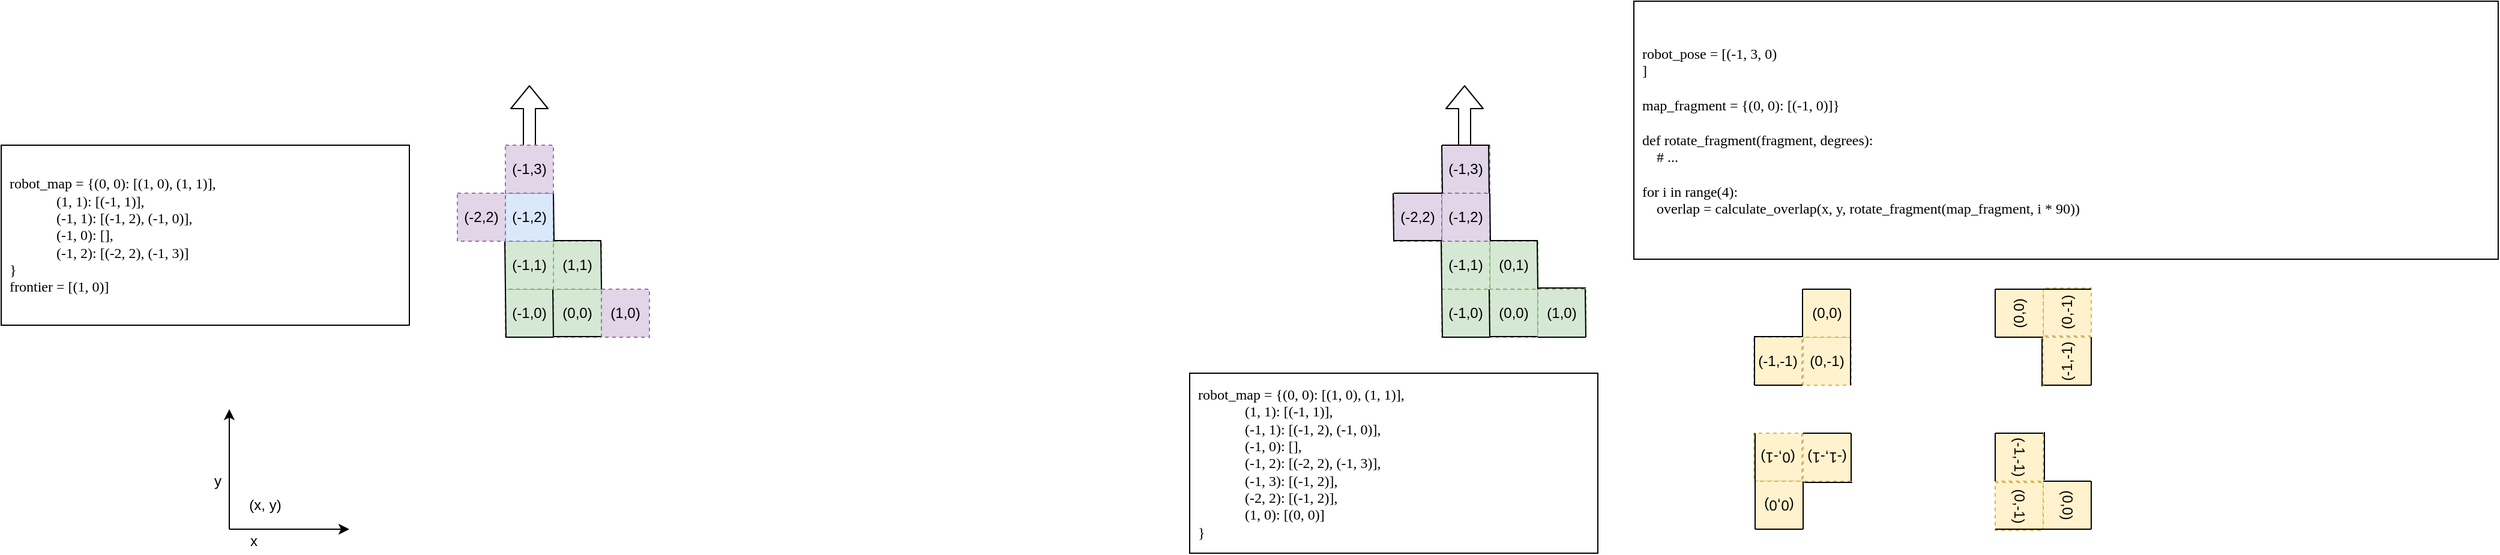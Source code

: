 <mxfile version="12.2.7" type="github" pages="1">
  <diagram id="g2Xak3gAWYezvHTqD72d" name="Page-1">
    <mxGraphModel dx="1977" dy="1671" grid="1" gridSize="10" guides="1" tooltips="1" connect="1" arrows="1" fold="1" page="1" pageScale="1" pageWidth="850" pageHeight="1100" math="0" shadow="0">
      <root>
        <mxCell id="0"/>
        <mxCell id="1" parent="0"/>
        <mxCell id="Ppb_15V5BlnQl-pm2gBl-25" value="(-1,0)" style="rounded=0;whiteSpace=wrap;html=1;fontStyle=0;dashed=1;fillColor=#d5e8d4;strokeColor=#82b366;" parent="1" vertex="1">
          <mxGeometry x="320" y="200" width="40" height="40" as="geometry"/>
        </mxCell>
        <mxCell id="Ppb_15V5BlnQl-pm2gBl-1" value="(0,0)" style="rounded=0;whiteSpace=wrap;html=1;fontStyle=0;dashed=1;fillColor=#d5e8d4;strokeColor=#82b366;" parent="1" vertex="1">
          <mxGeometry x="360" y="200" width="40" height="40" as="geometry"/>
        </mxCell>
        <mxCell id="Ppb_15V5BlnQl-pm2gBl-3" value="" style="endArrow=none;html=1;" parent="1" edge="1">
          <mxGeometry width="50" height="50" relative="1" as="geometry">
            <mxPoint x="360" y="240" as="sourcePoint"/>
            <mxPoint x="359.5" y="200" as="targetPoint"/>
          </mxGeometry>
        </mxCell>
        <mxCell id="Ppb_15V5BlnQl-pm2gBl-8" value="&lt;font face=&quot;Lucida Console&quot;&gt;robot_map = {(0, 0): [(1, 0), (1, 1)],&lt;br&gt;&amp;nbsp; &amp;nbsp; &amp;nbsp; &amp;nbsp; &amp;nbsp; &amp;nbsp; &amp;nbsp;(1, 1): [(-1, 1)],&lt;br&gt;&amp;nbsp; &amp;nbsp; &amp;nbsp; &amp;nbsp; &amp;nbsp; &amp;nbsp; &amp;nbsp;(-1, 1): [(-1, 2), (-1, 0)],&lt;br&gt;&amp;nbsp; &amp;nbsp; &amp;nbsp; &amp;nbsp; &amp;nbsp; &amp;nbsp; &amp;nbsp;(-1, 0): [],&lt;br&gt;&amp;nbsp; &amp;nbsp; &amp;nbsp; &amp;nbsp; &amp;nbsp; &amp;nbsp; &amp;nbsp;(-1, 2): [(-2, 2), (-1, 3)]&lt;br&gt;}&lt;br&gt;frontier = [(1, 0)&lt;/font&gt;&lt;font face=&quot;Lucida Console&quot;&gt;]&lt;br&gt;&lt;/font&gt;" style="rounded=0;whiteSpace=wrap;html=1;align=left;spacingLeft=5;" parent="1" vertex="1">
          <mxGeometry x="-100" y="80" width="340" height="150" as="geometry"/>
        </mxCell>
        <mxCell id="Ppb_15V5BlnQl-pm2gBl-9" value="" style="endArrow=none;html=1;" parent="1" edge="1">
          <mxGeometry width="50" height="50" relative="1" as="geometry">
            <mxPoint x="360" y="239.5" as="sourcePoint"/>
            <mxPoint x="400" y="239.5" as="targetPoint"/>
          </mxGeometry>
        </mxCell>
        <mxCell id="Ppb_15V5BlnQl-pm2gBl-10" value="(1,0)" style="rounded=0;whiteSpace=wrap;html=1;fontStyle=0;dashed=1;fillColor=#e1d5e7;strokeColor=#9673a6;" parent="1" vertex="1">
          <mxGeometry x="400" y="200" width="40" height="40" as="geometry"/>
        </mxCell>
        <mxCell id="Ppb_15V5BlnQl-pm2gBl-11" value="" style="endArrow=classic;html=1;" parent="1" edge="1">
          <mxGeometry width="50" height="50" relative="1" as="geometry">
            <mxPoint x="90" y="400" as="sourcePoint"/>
            <mxPoint x="190" y="400" as="targetPoint"/>
          </mxGeometry>
        </mxCell>
        <mxCell id="Ppb_15V5BlnQl-pm2gBl-12" value="x" style="text;html=1;resizable=0;points=[];align=center;verticalAlign=middle;labelBackgroundColor=#ffffff;" parent="Ppb_15V5BlnQl-pm2gBl-11" vertex="1" connectable="0">
          <mxGeometry x="0.559" y="-1" relative="1" as="geometry">
            <mxPoint x="-58" y="9" as="offset"/>
          </mxGeometry>
        </mxCell>
        <mxCell id="Ppb_15V5BlnQl-pm2gBl-13" value="" style="endArrow=classic;html=1;" parent="1" edge="1">
          <mxGeometry width="50" height="50" relative="1" as="geometry">
            <mxPoint x="90" y="400" as="sourcePoint"/>
            <mxPoint x="90" y="300" as="targetPoint"/>
          </mxGeometry>
        </mxCell>
        <mxCell id="Ppb_15V5BlnQl-pm2gBl-14" value="y" style="text;html=1;resizable=0;points=[];align=center;verticalAlign=middle;labelBackgroundColor=#ffffff;" parent="Ppb_15V5BlnQl-pm2gBl-13" vertex="1" connectable="0">
          <mxGeometry x="-0.192" y="-1" relative="1" as="geometry">
            <mxPoint x="-11" y="0.5" as="offset"/>
          </mxGeometry>
        </mxCell>
        <mxCell id="Ppb_15V5BlnQl-pm2gBl-15" value="(x, y)" style="text;html=1;strokeColor=none;fillColor=none;align=center;verticalAlign=middle;whiteSpace=wrap;rounded=0;" parent="1" vertex="1">
          <mxGeometry x="100" y="370" width="40" height="20" as="geometry"/>
        </mxCell>
        <mxCell id="Ppb_15V5BlnQl-pm2gBl-18" value="(1,1)" style="rounded=0;whiteSpace=wrap;html=1;fontStyle=0;dashed=1;fillColor=#d5e8d4;strokeColor=#82b366;" parent="1" vertex="1">
          <mxGeometry x="360" y="160" width="40" height="40" as="geometry"/>
        </mxCell>
        <mxCell id="Ppb_15V5BlnQl-pm2gBl-20" value="" style="endArrow=none;html=1;" parent="1" edge="1">
          <mxGeometry width="50" height="50" relative="1" as="geometry">
            <mxPoint x="360" y="159.5" as="sourcePoint"/>
            <mxPoint x="400" y="159.5" as="targetPoint"/>
          </mxGeometry>
        </mxCell>
        <mxCell id="Ppb_15V5BlnQl-pm2gBl-21" value="" style="endArrow=none;html=1;" parent="1" edge="1">
          <mxGeometry width="50" height="50" relative="1" as="geometry">
            <mxPoint x="400" y="200" as="sourcePoint"/>
            <mxPoint x="399.5" y="160" as="targetPoint"/>
          </mxGeometry>
        </mxCell>
        <mxCell id="Ppb_15V5BlnQl-pm2gBl-22" value="(-1,1)" style="rounded=0;whiteSpace=wrap;html=1;fontStyle=0;dashed=1;fillColor=#d5e8d4;strokeColor=#82b366;" parent="1" vertex="1">
          <mxGeometry x="320" y="160" width="40" height="40" as="geometry"/>
        </mxCell>
        <mxCell id="Ppb_15V5BlnQl-pm2gBl-23" value="" style="endArrow=none;html=1;" parent="1" edge="1">
          <mxGeometry width="50" height="50" relative="1" as="geometry">
            <mxPoint x="320" y="200" as="sourcePoint"/>
            <mxPoint x="319.5" y="160" as="targetPoint"/>
          </mxGeometry>
        </mxCell>
        <mxCell id="Ppb_15V5BlnQl-pm2gBl-24" value="(-1,2)" style="rounded=0;whiteSpace=wrap;html=1;fontStyle=0;dashed=1;fillColor=#dae8fc;strokeColor=#6c8ebf;" parent="1" vertex="1">
          <mxGeometry x="320" y="120" width="40" height="40" as="geometry"/>
        </mxCell>
        <mxCell id="Ppb_15V5BlnQl-pm2gBl-26" value="" style="endArrow=none;html=1;" parent="1" edge="1">
          <mxGeometry width="50" height="50" relative="1" as="geometry">
            <mxPoint x="320" y="240" as="sourcePoint"/>
            <mxPoint x="360" y="240" as="targetPoint"/>
          </mxGeometry>
        </mxCell>
        <mxCell id="Ppb_15V5BlnQl-pm2gBl-27" value="" style="endArrow=none;html=1;" parent="1" edge="1">
          <mxGeometry width="50" height="50" relative="1" as="geometry">
            <mxPoint x="320.5" y="240" as="sourcePoint"/>
            <mxPoint x="320" y="200" as="targetPoint"/>
          </mxGeometry>
        </mxCell>
        <mxCell id="Ppb_15V5BlnQl-pm2gBl-7" value="" style="shape=flexArrow;endArrow=classic;html=1;" parent="1" edge="1">
          <mxGeometry width="50" height="50" relative="1" as="geometry">
            <mxPoint x="340" y="100" as="sourcePoint"/>
            <mxPoint x="340" y="30" as="targetPoint"/>
          </mxGeometry>
        </mxCell>
        <mxCell id="Ppb_15V5BlnQl-pm2gBl-28" value="" style="endArrow=none;html=1;" parent="1" edge="1">
          <mxGeometry width="50" height="50" relative="1" as="geometry">
            <mxPoint x="360.5" y="160" as="sourcePoint"/>
            <mxPoint x="360" y="120" as="targetPoint"/>
          </mxGeometry>
        </mxCell>
        <mxCell id="Ppb_15V5BlnQl-pm2gBl-30" value="(-2,2)" style="rounded=0;whiteSpace=wrap;html=1;fontStyle=0;dashed=1;fillColor=#e1d5e7;strokeColor=#9673a6;" parent="1" vertex="1">
          <mxGeometry x="280" y="120" width="40" height="40" as="geometry"/>
        </mxCell>
        <mxCell id="Ppb_15V5BlnQl-pm2gBl-32" value="(-1,3)" style="rounded=0;whiteSpace=wrap;html=1;fontStyle=0;dashed=1;fillColor=#e1d5e7;strokeColor=#9673a6;" parent="1" vertex="1">
          <mxGeometry x="320" y="80" width="40" height="40" as="geometry"/>
        </mxCell>
        <mxCell id="Ppb_15V5BlnQl-pm2gBl-60" value="" style="shape=flexArrow;endArrow=classic;html=1;" parent="1" edge="1">
          <mxGeometry width="50" height="50" relative="1" as="geometry">
            <mxPoint x="1119" y="100" as="sourcePoint"/>
            <mxPoint x="1119" y="30" as="targetPoint"/>
          </mxGeometry>
        </mxCell>
        <mxCell id="Ppb_15V5BlnQl-pm2gBl-34" value="(-1,0)" style="rounded=0;whiteSpace=wrap;html=1;fontStyle=0;dashed=1;fillColor=#d5e8d4;strokeColor=#82b366;direction=south;" parent="1" vertex="1">
          <mxGeometry x="1100" y="200" width="40" height="40" as="geometry"/>
        </mxCell>
        <mxCell id="Ppb_15V5BlnQl-pm2gBl-35" value="(0,0)" style="rounded=0;whiteSpace=wrap;html=1;fontStyle=0;dashed=1;fillColor=#d5e8d4;strokeColor=#82b366;direction=south;" parent="1" vertex="1">
          <mxGeometry x="1140" y="200" width="40" height="40" as="geometry"/>
        </mxCell>
        <mxCell id="Ppb_15V5BlnQl-pm2gBl-36" value="" style="endArrow=none;html=1;" parent="1" edge="1">
          <mxGeometry width="50" height="50" relative="1" as="geometry">
            <mxPoint x="1139.5" y="200" as="sourcePoint"/>
            <mxPoint x="1140" y="240" as="targetPoint"/>
          </mxGeometry>
        </mxCell>
        <mxCell id="Ppb_15V5BlnQl-pm2gBl-37" value="" style="endArrow=none;html=1;" parent="1" edge="1">
          <mxGeometry width="50" height="50" relative="1" as="geometry">
            <mxPoint x="1180" y="239.5" as="sourcePoint"/>
            <mxPoint x="1140" y="239.5" as="targetPoint"/>
          </mxGeometry>
        </mxCell>
        <mxCell id="Ppb_15V5BlnQl-pm2gBl-38" value="(1,0)" style="rounded=0;whiteSpace=wrap;html=1;fontStyle=0;dashed=1;fillColor=#d5e8d4;strokeColor=#82b366;direction=south;" parent="1" vertex="1">
          <mxGeometry x="1180" y="200" width="40" height="40" as="geometry"/>
        </mxCell>
        <mxCell id="Ppb_15V5BlnQl-pm2gBl-39" value="(0,1)" style="rounded=0;whiteSpace=wrap;html=1;fontStyle=0;dashed=1;fillColor=#d5e8d4;strokeColor=#82b366;direction=south;" parent="1" vertex="1">
          <mxGeometry x="1140" y="160" width="40" height="40" as="geometry"/>
        </mxCell>
        <mxCell id="Ppb_15V5BlnQl-pm2gBl-40" value="" style="endArrow=none;html=1;" parent="1" edge="1">
          <mxGeometry width="50" height="50" relative="1" as="geometry">
            <mxPoint x="1180" y="159.5" as="sourcePoint"/>
            <mxPoint x="1140" y="159.5" as="targetPoint"/>
          </mxGeometry>
        </mxCell>
        <mxCell id="Ppb_15V5BlnQl-pm2gBl-41" value="" style="endArrow=none;html=1;" parent="1" edge="1">
          <mxGeometry width="50" height="50" relative="1" as="geometry">
            <mxPoint x="1179.5" y="160" as="sourcePoint"/>
            <mxPoint x="1180" y="200" as="targetPoint"/>
          </mxGeometry>
        </mxCell>
        <mxCell id="Ppb_15V5BlnQl-pm2gBl-42" value="(-1,1)" style="rounded=0;whiteSpace=wrap;html=1;fontStyle=0;dashed=1;fillColor=#d5e8d4;strokeColor=#82b366;direction=south;" parent="1" vertex="1">
          <mxGeometry x="1100" y="160" width="40" height="40" as="geometry"/>
        </mxCell>
        <mxCell id="Ppb_15V5BlnQl-pm2gBl-43" value="" style="endArrow=none;html=1;" parent="1" edge="1">
          <mxGeometry width="50" height="50" relative="1" as="geometry">
            <mxPoint x="1099.5" y="160" as="sourcePoint"/>
            <mxPoint x="1100" y="200" as="targetPoint"/>
          </mxGeometry>
        </mxCell>
        <mxCell id="Ppb_15V5BlnQl-pm2gBl-44" value="(-1,2)" style="rounded=0;whiteSpace=wrap;html=1;fontStyle=0;dashed=1;fillColor=#e1d5e7;strokeColor=#9673a6;direction=south;" parent="1" vertex="1">
          <mxGeometry x="1100" y="120" width="40" height="40" as="geometry"/>
        </mxCell>
        <mxCell id="Ppb_15V5BlnQl-pm2gBl-45" value="" style="endArrow=none;html=1;" parent="1" edge="1">
          <mxGeometry width="50" height="50" relative="1" as="geometry">
            <mxPoint x="1140" y="240" as="sourcePoint"/>
            <mxPoint x="1100" y="240" as="targetPoint"/>
          </mxGeometry>
        </mxCell>
        <mxCell id="Ppb_15V5BlnQl-pm2gBl-46" value="" style="endArrow=none;html=1;" parent="1" edge="1">
          <mxGeometry width="50" height="50" relative="1" as="geometry">
            <mxPoint x="1100" y="200" as="sourcePoint"/>
            <mxPoint x="1100.5" y="240" as="targetPoint"/>
          </mxGeometry>
        </mxCell>
        <mxCell id="Ppb_15V5BlnQl-pm2gBl-47" value="" style="endArrow=none;html=1;" parent="1" edge="1">
          <mxGeometry width="50" height="50" relative="1" as="geometry">
            <mxPoint x="1140" y="120" as="sourcePoint"/>
            <mxPoint x="1140.5" y="160" as="targetPoint"/>
          </mxGeometry>
        </mxCell>
        <mxCell id="Ppb_15V5BlnQl-pm2gBl-48" value="(-2,2)" style="rounded=0;whiteSpace=wrap;html=1;fontStyle=0;dashed=1;fillColor=#e1d5e7;strokeColor=#9673a6;direction=south;" parent="1" vertex="1">
          <mxGeometry x="1060" y="120" width="40" height="40" as="geometry"/>
        </mxCell>
        <mxCell id="Ppb_15V5BlnQl-pm2gBl-49" value="(-1,3)" style="rounded=0;whiteSpace=wrap;html=1;fontStyle=0;dashed=1;fillColor=#e1d5e7;strokeColor=#9673a6;direction=south;" parent="1" vertex="1">
          <mxGeometry x="1100" y="80" width="40" height="40" as="geometry"/>
        </mxCell>
        <mxCell id="Ppb_15V5BlnQl-pm2gBl-50" value="" style="endArrow=none;html=1;" parent="1" edge="1">
          <mxGeometry width="50" height="50" relative="1" as="geometry">
            <mxPoint x="1220" y="199" as="sourcePoint"/>
            <mxPoint x="1180" y="199" as="targetPoint"/>
          </mxGeometry>
        </mxCell>
        <mxCell id="Ppb_15V5BlnQl-pm2gBl-51" value="" style="endArrow=none;html=1;" parent="1" edge="1">
          <mxGeometry width="50" height="50" relative="1" as="geometry">
            <mxPoint x="1140" y="80" as="sourcePoint"/>
            <mxPoint x="1100" y="80" as="targetPoint"/>
          </mxGeometry>
        </mxCell>
        <mxCell id="Ppb_15V5BlnQl-pm2gBl-52" value="" style="endArrow=none;html=1;" parent="1" edge="1">
          <mxGeometry width="50" height="50" relative="1" as="geometry">
            <mxPoint x="1100" y="120" as="sourcePoint"/>
            <mxPoint x="1060" y="120" as="targetPoint"/>
          </mxGeometry>
        </mxCell>
        <mxCell id="Ppb_15V5BlnQl-pm2gBl-53" value="" style="endArrow=none;html=1;" parent="1" edge="1">
          <mxGeometry width="50" height="50" relative="1" as="geometry">
            <mxPoint x="1220" y="240" as="sourcePoint"/>
            <mxPoint x="1180" y="240" as="targetPoint"/>
          </mxGeometry>
        </mxCell>
        <mxCell id="Ppb_15V5BlnQl-pm2gBl-54" value="" style="endArrow=none;html=1;" parent="1" edge="1">
          <mxGeometry width="50" height="50" relative="1" as="geometry">
            <mxPoint x="1219.5" y="200" as="sourcePoint"/>
            <mxPoint x="1220" y="240" as="targetPoint"/>
          </mxGeometry>
        </mxCell>
        <mxCell id="Ppb_15V5BlnQl-pm2gBl-55" value="" style="endArrow=none;html=1;" parent="1" edge="1">
          <mxGeometry width="50" height="50" relative="1" as="geometry">
            <mxPoint x="1139.0" y="80" as="sourcePoint"/>
            <mxPoint x="1139.5" y="120" as="targetPoint"/>
          </mxGeometry>
        </mxCell>
        <mxCell id="Ppb_15V5BlnQl-pm2gBl-56" value="" style="endArrow=none;html=1;" parent="1" edge="1">
          <mxGeometry width="50" height="50" relative="1" as="geometry">
            <mxPoint x="1100.0" y="80" as="sourcePoint"/>
            <mxPoint x="1100.5" y="120" as="targetPoint"/>
          </mxGeometry>
        </mxCell>
        <mxCell id="Ppb_15V5BlnQl-pm2gBl-57" value="" style="endArrow=none;html=1;" parent="1" edge="1">
          <mxGeometry width="50" height="50" relative="1" as="geometry">
            <mxPoint x="1059.5" y="120" as="sourcePoint"/>
            <mxPoint x="1060" y="160" as="targetPoint"/>
          </mxGeometry>
        </mxCell>
        <mxCell id="Ppb_15V5BlnQl-pm2gBl-58" value="" style="endArrow=none;html=1;" parent="1" edge="1">
          <mxGeometry width="50" height="50" relative="1" as="geometry">
            <mxPoint x="1100" y="159.5" as="sourcePoint"/>
            <mxPoint x="1060" y="159.5" as="targetPoint"/>
          </mxGeometry>
        </mxCell>
        <mxCell id="Ppb_15V5BlnQl-pm2gBl-85" value="&lt;font face=&quot;Lucida Console&quot;&gt;robot_pose = [&lt;/font&gt;&lt;span style=&quot;font-family: &amp;#34;lucida console&amp;#34;&quot;&gt;(-1, 3, 0)&amp;nbsp;&lt;/span&gt;&lt;font face=&quot;Lucida Console&quot;&gt;&lt;br&gt;]&lt;br&gt;&lt;br&gt;map_fragment = {(0, 0): [(-1, 0)]}&lt;br&gt;&lt;br&gt;def rotate_fragment(fragment, degrees):&lt;br&gt;&amp;nbsp; &amp;nbsp; # ...&lt;br&gt;&lt;br&gt;for i in range(4):&lt;br&gt;&amp;nbsp; &amp;nbsp; overlap = calculate_overlap(x, y, rotate_fragment(map_fragment, i * 90))&lt;br&gt;&lt;/font&gt;" style="rounded=0;whiteSpace=wrap;html=1;align=left;spacingLeft=5;" parent="1" vertex="1">
          <mxGeometry x="1260" y="-40" width="720" height="215" as="geometry"/>
        </mxCell>
        <mxCell id="Ppb_15V5BlnQl-pm2gBl-86" value="&lt;font face=&quot;Lucida Console&quot;&gt;robot_map = {(0, 0): [(1, 0), (1, 1)],&lt;br&gt;&amp;nbsp; &amp;nbsp; &amp;nbsp; &amp;nbsp; &amp;nbsp; &amp;nbsp; &amp;nbsp;(1, 1): [(-1, 1)],&lt;br&gt;&amp;nbsp; &amp;nbsp; &amp;nbsp; &amp;nbsp; &amp;nbsp; &amp;nbsp; &amp;nbsp;(-1, 1): [(-1, 2), (-1, 0)],&lt;br&gt;&amp;nbsp; &amp;nbsp; &amp;nbsp; &amp;nbsp; &amp;nbsp; &amp;nbsp; &amp;nbsp;(-1, 0): [],&lt;br&gt;&amp;nbsp; &amp;nbsp; &amp;nbsp; &amp;nbsp; &amp;nbsp; &amp;nbsp; &amp;nbsp;(-1, 2): [(-2, 2), (-1, 3)],&lt;br&gt;&lt;/font&gt;&lt;span style=&quot;font-family: &amp;#34;lucida console&amp;#34;&quot;&gt;&amp;nbsp; &amp;nbsp; &amp;nbsp; &amp;nbsp; &amp;nbsp; &amp;nbsp; &amp;nbsp;(-1, 3): [(-1, 2)],&lt;br&gt;&lt;/span&gt;&lt;span style=&quot;font-family: &amp;#34;lucida console&amp;#34;&quot;&gt;&amp;nbsp; &amp;nbsp; &amp;nbsp; &amp;nbsp; &amp;nbsp; &amp;nbsp; &amp;nbsp;(-2, 2): [(-1, 2)],&lt;br&gt;&lt;/span&gt;&lt;span style=&quot;font-family: &amp;#34;lucida console&amp;#34;&quot;&gt;&amp;nbsp; &amp;nbsp; &amp;nbsp; &amp;nbsp; &amp;nbsp; &amp;nbsp; &amp;nbsp;(1, 0): [(0, 0)]&lt;/span&gt;&lt;font face=&quot;Lucida Console&quot;&gt;&lt;br&gt;}&lt;/font&gt;&lt;font face=&quot;Lucida Console&quot;&gt;&lt;br&gt;&lt;/font&gt;" style="rounded=0;whiteSpace=wrap;html=1;align=left;spacingLeft=5;" parent="1" vertex="1">
          <mxGeometry x="890" y="270" width="340" height="150" as="geometry"/>
        </mxCell>
        <mxCell id="EDzS3-b1cSUhPYS-BFbe-29" value="" style="group" vertex="1" connectable="0" parent="1">
          <mxGeometry x="1360" y="200" width="81.0" height="80" as="geometry"/>
        </mxCell>
        <mxCell id="Ppb_15V5BlnQl-pm2gBl-87" value="(0,-1)" style="rounded=0;whiteSpace=wrap;html=1;fontStyle=0;dashed=1;fillColor=#fff2cc;strokeColor=#d6b656;rotation=0;" parent="EDzS3-b1cSUhPYS-BFbe-29" vertex="1">
          <mxGeometry x="41.0" y="40" width="40" height="40" as="geometry"/>
        </mxCell>
        <mxCell id="Ppb_15V5BlnQl-pm2gBl-70" value="(0,0)" style="rounded=0;whiteSpace=wrap;html=1;fontStyle=0;dashed=1;fillColor=#fff2cc;strokeColor=#d6b656;rotation=0;" parent="EDzS3-b1cSUhPYS-BFbe-29" vertex="1">
          <mxGeometry x="40.5" width="40" height="40" as="geometry"/>
        </mxCell>
        <mxCell id="Ppb_15V5BlnQl-pm2gBl-71" value="" style="endArrow=none;html=1;" parent="EDzS3-b1cSUhPYS-BFbe-29" edge="1">
          <mxGeometry width="50" height="50" relative="1" as="geometry">
            <mxPoint x="40.5" as="sourcePoint"/>
            <mxPoint x="40.5" y="40" as="targetPoint"/>
          </mxGeometry>
        </mxCell>
        <mxCell id="Ppb_15V5BlnQl-pm2gBl-72" value="" style="endArrow=none;html=1;" parent="EDzS3-b1cSUhPYS-BFbe-29" edge="1">
          <mxGeometry width="50" height="50" relative="1" as="geometry">
            <mxPoint x="80.5" as="sourcePoint"/>
            <mxPoint x="80.5" y="40" as="targetPoint"/>
          </mxGeometry>
        </mxCell>
        <mxCell id="Ppb_15V5BlnQl-pm2gBl-73" value="" style="endArrow=none;html=1;" parent="EDzS3-b1cSUhPYS-BFbe-29" edge="1">
          <mxGeometry width="50" height="50" relative="1" as="geometry">
            <mxPoint x="80.5" as="sourcePoint"/>
            <mxPoint x="40.5" as="targetPoint"/>
          </mxGeometry>
        </mxCell>
        <mxCell id="Ppb_15V5BlnQl-pm2gBl-88" value="" style="endArrow=none;html=1;" parent="EDzS3-b1cSUhPYS-BFbe-29" edge="1">
          <mxGeometry width="50" height="50" relative="1" as="geometry">
            <mxPoint x="80.5" y="40" as="sourcePoint"/>
            <mxPoint x="80.5" y="80" as="targetPoint"/>
          </mxGeometry>
        </mxCell>
        <mxCell id="EDzS3-b1cSUhPYS-BFbe-24" value="(-1,-1)" style="rounded=0;whiteSpace=wrap;html=1;fontStyle=0;dashed=1;fillColor=#fff2cc;strokeColor=#d6b656;rotation=0;" vertex="1" parent="EDzS3-b1cSUhPYS-BFbe-29">
          <mxGeometry x="4.547e-13" y="40" width="40" height="40" as="geometry"/>
        </mxCell>
        <mxCell id="EDzS3-b1cSUhPYS-BFbe-25" value="" style="endArrow=none;html=1;" edge="1" parent="EDzS3-b1cSUhPYS-BFbe-29">
          <mxGeometry width="50" height="50" relative="1" as="geometry">
            <mxPoint x="40" y="39.5" as="sourcePoint"/>
            <mxPoint y="39.5" as="targetPoint"/>
          </mxGeometry>
        </mxCell>
        <mxCell id="EDzS3-b1cSUhPYS-BFbe-26" value="" style="endArrow=none;html=1;" edge="1" parent="EDzS3-b1cSUhPYS-BFbe-29">
          <mxGeometry width="50" height="50" relative="1" as="geometry">
            <mxPoint x="40.5" y="80" as="sourcePoint"/>
            <mxPoint x="0.5" y="80" as="targetPoint"/>
          </mxGeometry>
        </mxCell>
        <mxCell id="EDzS3-b1cSUhPYS-BFbe-28" value="" style="endArrow=none;html=1;" edge="1" parent="EDzS3-b1cSUhPYS-BFbe-29">
          <mxGeometry width="50" height="50" relative="1" as="geometry">
            <mxPoint x="0.5" y="40" as="sourcePoint"/>
            <mxPoint x="0.5" y="80" as="targetPoint"/>
          </mxGeometry>
        </mxCell>
        <mxCell id="EDzS3-b1cSUhPYS-BFbe-30" value="" style="group;rotation=-90;" vertex="1" connectable="0" parent="1">
          <mxGeometry x="1560" y="200" width="81.0" height="80" as="geometry"/>
        </mxCell>
        <mxCell id="EDzS3-b1cSUhPYS-BFbe-31" value="(0,-1)" style="rounded=0;whiteSpace=wrap;html=1;fontStyle=0;dashed=1;fillColor=#fff2cc;strokeColor=#d6b656;rotation=-90;" vertex="1" parent="EDzS3-b1cSUhPYS-BFbe-30">
          <mxGeometry x="41" y="-1" width="40" height="40" as="geometry"/>
        </mxCell>
        <mxCell id="EDzS3-b1cSUhPYS-BFbe-32" value="(0,0)" style="rounded=0;whiteSpace=wrap;html=1;fontStyle=0;dashed=1;fillColor=#fff2cc;strokeColor=#d6b656;rotation=-90;" vertex="1" parent="EDzS3-b1cSUhPYS-BFbe-30">
          <mxGeometry x="1" width="40" height="40" as="geometry"/>
        </mxCell>
        <mxCell id="EDzS3-b1cSUhPYS-BFbe-33" value="" style="endArrow=none;html=1;" edge="1" parent="EDzS3-b1cSUhPYS-BFbe-30">
          <mxGeometry width="50" height="50" relative="1" as="geometry">
            <mxPoint x="1" y="40" as="sourcePoint"/>
            <mxPoint x="41" y="40" as="targetPoint"/>
          </mxGeometry>
        </mxCell>
        <mxCell id="EDzS3-b1cSUhPYS-BFbe-34" value="" style="endArrow=none;html=1;" edge="1" parent="EDzS3-b1cSUhPYS-BFbe-30">
          <mxGeometry width="50" height="50" relative="1" as="geometry">
            <mxPoint x="1" as="sourcePoint"/>
            <mxPoint x="41" as="targetPoint"/>
          </mxGeometry>
        </mxCell>
        <mxCell id="EDzS3-b1cSUhPYS-BFbe-35" value="" style="endArrow=none;html=1;" edge="1" parent="EDzS3-b1cSUhPYS-BFbe-30">
          <mxGeometry width="50" height="50" relative="1" as="geometry">
            <mxPoint x="1" as="sourcePoint"/>
            <mxPoint x="1" y="40" as="targetPoint"/>
          </mxGeometry>
        </mxCell>
        <mxCell id="EDzS3-b1cSUhPYS-BFbe-36" value="" style="endArrow=none;html=1;" edge="1" parent="EDzS3-b1cSUhPYS-BFbe-30">
          <mxGeometry width="50" height="50" relative="1" as="geometry">
            <mxPoint x="41" as="sourcePoint"/>
            <mxPoint x="81" as="targetPoint"/>
          </mxGeometry>
        </mxCell>
        <mxCell id="EDzS3-b1cSUhPYS-BFbe-37" value="(-1,-1)" style="rounded=0;whiteSpace=wrap;html=1;fontStyle=0;dashed=1;fillColor=#fff2cc;strokeColor=#d6b656;rotation=-90;" vertex="1" parent="EDzS3-b1cSUhPYS-BFbe-30">
          <mxGeometry x="41" y="40" width="40" height="40" as="geometry"/>
        </mxCell>
        <mxCell id="EDzS3-b1cSUhPYS-BFbe-38" value="" style="endArrow=none;html=1;" edge="1" parent="EDzS3-b1cSUhPYS-BFbe-30">
          <mxGeometry width="50" height="50" relative="1" as="geometry">
            <mxPoint x="40" y="41" as="sourcePoint"/>
            <mxPoint x="40" y="81" as="targetPoint"/>
          </mxGeometry>
        </mxCell>
        <mxCell id="EDzS3-b1cSUhPYS-BFbe-39" value="" style="endArrow=none;html=1;" edge="1" parent="EDzS3-b1cSUhPYS-BFbe-30">
          <mxGeometry width="50" height="50" relative="1" as="geometry">
            <mxPoint x="81" y="40" as="sourcePoint"/>
            <mxPoint x="81" y="80" as="targetPoint"/>
          </mxGeometry>
        </mxCell>
        <mxCell id="EDzS3-b1cSUhPYS-BFbe-40" value="" style="endArrow=none;html=1;" edge="1" parent="EDzS3-b1cSUhPYS-BFbe-30">
          <mxGeometry width="50" height="50" relative="1" as="geometry">
            <mxPoint x="41" y="80" as="sourcePoint"/>
            <mxPoint x="81" y="80" as="targetPoint"/>
          </mxGeometry>
        </mxCell>
        <mxCell id="EDzS3-b1cSUhPYS-BFbe-41" value="" style="group;rotation=180;" vertex="1" connectable="0" parent="1">
          <mxGeometry x="1360" y="320" width="81.0" height="80" as="geometry"/>
        </mxCell>
        <mxCell id="EDzS3-b1cSUhPYS-BFbe-42" value="(0,-1)" style="rounded=0;whiteSpace=wrap;html=1;fontStyle=0;dashed=1;fillColor=#fff2cc;strokeColor=#d6b656;rotation=180;" vertex="1" parent="EDzS3-b1cSUhPYS-BFbe-41">
          <mxGeometry width="40" height="40" as="geometry"/>
        </mxCell>
        <mxCell id="EDzS3-b1cSUhPYS-BFbe-43" value="(0,0)" style="rounded=0;whiteSpace=wrap;html=1;fontStyle=0;dashed=1;fillColor=#fff2cc;strokeColor=#d6b656;rotation=180;" vertex="1" parent="EDzS3-b1cSUhPYS-BFbe-41">
          <mxGeometry x="1" y="40" width="40" height="40" as="geometry"/>
        </mxCell>
        <mxCell id="EDzS3-b1cSUhPYS-BFbe-44" value="" style="endArrow=none;html=1;" edge="1" parent="EDzS3-b1cSUhPYS-BFbe-41">
          <mxGeometry width="50" height="50" relative="1" as="geometry">
            <mxPoint x="41" y="80" as="sourcePoint"/>
            <mxPoint x="41" y="40" as="targetPoint"/>
          </mxGeometry>
        </mxCell>
        <mxCell id="EDzS3-b1cSUhPYS-BFbe-45" value="" style="endArrow=none;html=1;" edge="1" parent="EDzS3-b1cSUhPYS-BFbe-41">
          <mxGeometry width="50" height="50" relative="1" as="geometry">
            <mxPoint x="1" y="80" as="sourcePoint"/>
            <mxPoint x="1" y="40" as="targetPoint"/>
          </mxGeometry>
        </mxCell>
        <mxCell id="EDzS3-b1cSUhPYS-BFbe-46" value="" style="endArrow=none;html=1;" edge="1" parent="EDzS3-b1cSUhPYS-BFbe-41">
          <mxGeometry width="50" height="50" relative="1" as="geometry">
            <mxPoint x="1" y="80" as="sourcePoint"/>
            <mxPoint x="41" y="80" as="targetPoint"/>
          </mxGeometry>
        </mxCell>
        <mxCell id="EDzS3-b1cSUhPYS-BFbe-47" value="" style="endArrow=none;html=1;" edge="1" parent="EDzS3-b1cSUhPYS-BFbe-41">
          <mxGeometry width="50" height="50" relative="1" as="geometry">
            <mxPoint x="1" y="40" as="sourcePoint"/>
            <mxPoint x="1" as="targetPoint"/>
          </mxGeometry>
        </mxCell>
        <mxCell id="EDzS3-b1cSUhPYS-BFbe-48" value="(-1,-1)" style="rounded=0;whiteSpace=wrap;html=1;fontStyle=0;dashed=1;fillColor=#fff2cc;strokeColor=#d6b656;rotation=180;" vertex="1" parent="EDzS3-b1cSUhPYS-BFbe-41">
          <mxGeometry x="41" width="40" height="40" as="geometry"/>
        </mxCell>
        <mxCell id="EDzS3-b1cSUhPYS-BFbe-49" value="" style="endArrow=none;html=1;" edge="1" parent="EDzS3-b1cSUhPYS-BFbe-41">
          <mxGeometry width="50" height="50" relative="1" as="geometry">
            <mxPoint x="42" y="41" as="sourcePoint"/>
            <mxPoint x="82" y="41" as="targetPoint"/>
          </mxGeometry>
        </mxCell>
        <mxCell id="EDzS3-b1cSUhPYS-BFbe-50" value="" style="endArrow=none;html=1;" edge="1" parent="EDzS3-b1cSUhPYS-BFbe-41">
          <mxGeometry width="50" height="50" relative="1" as="geometry">
            <mxPoint x="41" as="sourcePoint"/>
            <mxPoint x="81" as="targetPoint"/>
          </mxGeometry>
        </mxCell>
        <mxCell id="EDzS3-b1cSUhPYS-BFbe-51" value="" style="endArrow=none;html=1;" edge="1" parent="EDzS3-b1cSUhPYS-BFbe-41">
          <mxGeometry width="50" height="50" relative="1" as="geometry">
            <mxPoint x="81" y="40" as="sourcePoint"/>
            <mxPoint x="81" as="targetPoint"/>
          </mxGeometry>
        </mxCell>
        <mxCell id="EDzS3-b1cSUhPYS-BFbe-53" value="" style="group;rotation=90;" vertex="1" connectable="0" parent="1">
          <mxGeometry x="1560" y="320" width="81.0" height="80" as="geometry"/>
        </mxCell>
        <mxCell id="EDzS3-b1cSUhPYS-BFbe-54" value="(0,-1)" style="rounded=0;whiteSpace=wrap;html=1;fontStyle=0;dashed=1;fillColor=#fff2cc;strokeColor=#d6b656;rotation=90;" vertex="1" parent="EDzS3-b1cSUhPYS-BFbe-53">
          <mxGeometry x="1" y="41" width="40" height="40" as="geometry"/>
        </mxCell>
        <mxCell id="EDzS3-b1cSUhPYS-BFbe-55" value="(0,0)" style="rounded=0;whiteSpace=wrap;html=1;fontStyle=0;dashed=1;fillColor=#fff2cc;strokeColor=#d6b656;rotation=90;" vertex="1" parent="EDzS3-b1cSUhPYS-BFbe-53">
          <mxGeometry x="41" y="40" width="40" height="40" as="geometry"/>
        </mxCell>
        <mxCell id="EDzS3-b1cSUhPYS-BFbe-56" value="" style="endArrow=none;html=1;" edge="1" parent="EDzS3-b1cSUhPYS-BFbe-53">
          <mxGeometry width="50" height="50" relative="1" as="geometry">
            <mxPoint x="81" y="40" as="sourcePoint"/>
            <mxPoint x="41" y="40" as="targetPoint"/>
          </mxGeometry>
        </mxCell>
        <mxCell id="EDzS3-b1cSUhPYS-BFbe-57" value="" style="endArrow=none;html=1;" edge="1" parent="EDzS3-b1cSUhPYS-BFbe-53">
          <mxGeometry width="50" height="50" relative="1" as="geometry">
            <mxPoint x="81" y="80" as="sourcePoint"/>
            <mxPoint x="41" y="80" as="targetPoint"/>
          </mxGeometry>
        </mxCell>
        <mxCell id="EDzS3-b1cSUhPYS-BFbe-58" value="" style="endArrow=none;html=1;" edge="1" parent="EDzS3-b1cSUhPYS-BFbe-53">
          <mxGeometry width="50" height="50" relative="1" as="geometry">
            <mxPoint x="81" y="80" as="sourcePoint"/>
            <mxPoint x="81" y="40" as="targetPoint"/>
          </mxGeometry>
        </mxCell>
        <mxCell id="EDzS3-b1cSUhPYS-BFbe-59" value="" style="endArrow=none;html=1;" edge="1" parent="EDzS3-b1cSUhPYS-BFbe-53">
          <mxGeometry width="50" height="50" relative="1" as="geometry">
            <mxPoint x="41" y="80" as="sourcePoint"/>
            <mxPoint x="1" y="80" as="targetPoint"/>
          </mxGeometry>
        </mxCell>
        <mxCell id="EDzS3-b1cSUhPYS-BFbe-60" value="(-1,-1)" style="rounded=0;whiteSpace=wrap;html=1;fontStyle=0;dashed=1;fillColor=#fff2cc;strokeColor=#d6b656;rotation=90;" vertex="1" parent="EDzS3-b1cSUhPYS-BFbe-53">
          <mxGeometry x="1" width="40" height="40" as="geometry"/>
        </mxCell>
        <mxCell id="EDzS3-b1cSUhPYS-BFbe-61" value="" style="endArrow=none;html=1;" edge="1" parent="EDzS3-b1cSUhPYS-BFbe-53">
          <mxGeometry width="50" height="50" relative="1" as="geometry">
            <mxPoint x="42" y="39" as="sourcePoint"/>
            <mxPoint x="42" y="-1" as="targetPoint"/>
          </mxGeometry>
        </mxCell>
        <mxCell id="EDzS3-b1cSUhPYS-BFbe-62" value="" style="endArrow=none;html=1;" edge="1" parent="EDzS3-b1cSUhPYS-BFbe-53">
          <mxGeometry width="50" height="50" relative="1" as="geometry">
            <mxPoint x="1" y="40" as="sourcePoint"/>
            <mxPoint x="1" as="targetPoint"/>
          </mxGeometry>
        </mxCell>
        <mxCell id="EDzS3-b1cSUhPYS-BFbe-63" value="" style="endArrow=none;html=1;" edge="1" parent="EDzS3-b1cSUhPYS-BFbe-53">
          <mxGeometry width="50" height="50" relative="1" as="geometry">
            <mxPoint x="41" as="sourcePoint"/>
            <mxPoint x="1" as="targetPoint"/>
          </mxGeometry>
        </mxCell>
      </root>
    </mxGraphModel>
  </diagram>
</mxfile>
